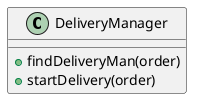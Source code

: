 @startuml DeliveryManager

Class DeliveryManager {

+ findDeliveryMan(order)
+ startDelivery(order)
}

@enduml